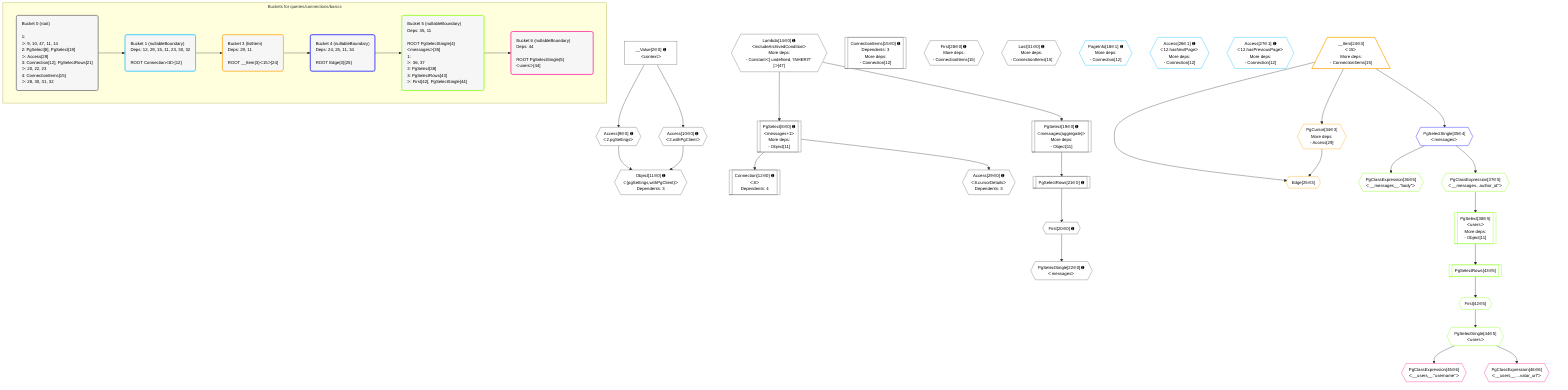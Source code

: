 %%{init: {'themeVariables': { 'fontSize': '12px'}}}%%
graph TD
    classDef path fill:#eee,stroke:#000,color:#000
    classDef plan fill:#fff,stroke-width:1px,color:#000
    classDef itemplan fill:#fff,stroke-width:2px,color:#000
    classDef unbatchedplan fill:#dff,stroke-width:1px,color:#000
    classDef sideeffectplan fill:#fcc,stroke-width:2px,color:#000
    classDef bucket fill:#f6f6f6,color:#000,stroke-width:2px,text-align:left

    subgraph "Buckets for queries/connections/basics"
    Bucket0("Bucket 0 (root)<br /><br />1: <br />ᐳ: 9, 10, 47, 11, 14<br />2: PgSelect[8], PgSelect[19]<br />ᐳ: Access[29]<br />3: Connection[12], PgSelectRows[21]<br />ᐳ: 20, 22, 23<br />4: ConnectionItems[15]<br />ᐳ: 28, 30, 31, 32"):::bucket
    Bucket1("Bucket 1 (nullableBoundary)<br />Deps: 12, 29, 15, 11, 23, 30, 32<br /><br />ROOT Connectionᐸ8ᐳ[12]"):::bucket
    Bucket3("Bucket 3 (listItem)<br />Deps: 29, 11<br /><br />ROOT __Item{3}ᐸ15ᐳ[24]"):::bucket
    Bucket4("Bucket 4 (nullableBoundary)<br />Deps: 24, 25, 11, 34<br /><br />ROOT Edge{3}[25]"):::bucket
    Bucket5("Bucket 5 (nullableBoundary)<br />Deps: 35, 11<br /><br />ROOT PgSelectSingle{4}ᐸmessagesᐳ[35]<br />1: <br />ᐳ: 36, 37<br />2: PgSelect[38]<br />3: PgSelectRows[43]<br />ᐳ: First[42], PgSelectSingle[44]"):::bucket
    Bucket6("Bucket 6 (nullableBoundary)<br />Deps: 44<br /><br />ROOT PgSelectSingle{5}ᐸusersᐳ[44]"):::bucket
    end
    Bucket0 --> Bucket1
    Bucket1 --> Bucket3
    Bucket3 --> Bucket4
    Bucket4 --> Bucket5
    Bucket5 --> Bucket6

    %% plan dependencies
    PgSelect8[["PgSelect[8∈0] ➊<br />ᐸmessages+1ᐳ<br />More deps:<br />- Object[11]"]]:::plan
    Lambda14{{"Lambda[14∈0] ➊<br />ᐸincludeArchivedConditionᐳ<br />More deps:<br />- Constantᐸ[ undefined, 'INHERIT' ]ᐳ[47]"}}:::plan
    Lambda14 --> PgSelect8
    Object11{{"Object[11∈0] ➊<br />ᐸ{pgSettings,withPgClient}ᐳ<br />Dependents: 3"}}:::plan
    Access9{{"Access[9∈0] ➊<br />ᐸ2.pgSettingsᐳ"}}:::plan
    Access10{{"Access[10∈0] ➊<br />ᐸ2.withPgClientᐳ"}}:::plan
    Access9 & Access10 --> Object11
    PgSelect19[["PgSelect[19∈0] ➊<br />ᐸmessages(aggregate)ᐳ<br />More deps:<br />- Object[11]"]]:::plan
    Lambda14 --> PgSelect19
    __Value2["__Value[2∈0] ➊<br />ᐸcontextᐳ"]:::plan
    __Value2 --> Access9
    __Value2 --> Access10
    Connection12[["Connection[12∈0] ➊<br />ᐸ8ᐳ<br />Dependents: 4"]]:::plan
    PgSelect8 --> Connection12
    ConnectionItems15[["ConnectionItems[15∈0] ➊<br />Dependents: 3<br />More deps:<br />- Connection[12]"]]:::plan
    First20{{"First[20∈0] ➊"}}:::plan
    PgSelectRows21[["PgSelectRows[21∈0] ➊"]]:::plan
    PgSelectRows21 --> First20
    PgSelect19 --> PgSelectRows21
    PgSelectSingle22{{"PgSelectSingle[22∈0] ➊<br />ᐸmessagesᐳ"}}:::plan
    First20 --> PgSelectSingle22
    First28{{"First[28∈0] ➊<br />More deps:<br />- ConnectionItems[15]"}}:::plan
    Access29{{"Access[29∈0] ➊<br />ᐸ8.cursorDetailsᐳ<br />Dependents: 3"}}:::plan
    PgSelect8 --> Access29
    Last31{{"Last[31∈0] ➊<br />More deps:<br />- ConnectionItems[15]"}}:::plan
    PageInfo18{{"PageInfo[18∈1] ➊<br />More deps:<br />- Connection[12]"}}:::plan
    Access26{{"Access[26∈1] ➊<br />ᐸ12.hasNextPageᐳ<br />More deps:<br />- Connection[12]"}}:::plan
    Access27{{"Access[27∈1] ➊<br />ᐸ12.hasPreviousPageᐳ<br />More deps:<br />- Connection[12]"}}:::plan
    Edge25{{"Edge[25∈3]"}}:::plan
    __Item24[/"__Item[24∈3]<br />ᐸ15ᐳ<br />More deps:<br />- ConnectionItems[15]"\]:::itemplan
    PgCursor34{{"PgCursor[34∈3]<br />More deps:<br />- Access[29]"}}:::plan
    __Item24 & PgCursor34 --> Edge25
    __Item24 --> PgCursor34
    PgSelectSingle35{{"PgSelectSingle[35∈4]<br />ᐸmessagesᐳ"}}:::plan
    __Item24 --> PgSelectSingle35
    PgSelect38[["PgSelect[38∈5]<br />ᐸusersᐳ<br />More deps:<br />- Object[11]"]]:::plan
    PgClassExpression37{{"PgClassExpression[37∈5]<br />ᐸ__messages...author_id”ᐳ"}}:::plan
    PgClassExpression37 --> PgSelect38
    PgClassExpression36{{"PgClassExpression[36∈5]<br />ᐸ__messages__.”body”ᐳ"}}:::plan
    PgSelectSingle35 --> PgClassExpression36
    PgSelectSingle35 --> PgClassExpression37
    First42{{"First[42∈5]"}}:::plan
    PgSelectRows43[["PgSelectRows[43∈5]"]]:::plan
    PgSelectRows43 --> First42
    PgSelect38 --> PgSelectRows43
    PgSelectSingle44{{"PgSelectSingle[44∈5]<br />ᐸusersᐳ"}}:::plan
    First42 --> PgSelectSingle44
    PgClassExpression45{{"PgClassExpression[45∈6]<br />ᐸ__users__.”username”ᐳ"}}:::plan
    PgSelectSingle44 --> PgClassExpression45
    PgClassExpression46{{"PgClassExpression[46∈6]<br />ᐸ__users__....vatar_url”ᐳ"}}:::plan
    PgSelectSingle44 --> PgClassExpression46

    %% define steps
    classDef bucket0 stroke:#696969
    class Bucket0,__Value2,PgSelect8,Access9,Access10,Object11,Connection12,Lambda14,ConnectionItems15,PgSelect19,First20,PgSelectRows21,PgSelectSingle22,First28,Access29,Last31 bucket0
    classDef bucket1 stroke:#00bfff
    class Bucket1,PageInfo18,Access26,Access27 bucket1
    classDef bucket3 stroke:#ffa500
    class Bucket3,__Item24,Edge25,PgCursor34 bucket3
    classDef bucket4 stroke:#0000ff
    class Bucket4,PgSelectSingle35 bucket4
    classDef bucket5 stroke:#7fff00
    class Bucket5,PgClassExpression36,PgClassExpression37,PgSelect38,First42,PgSelectRows43,PgSelectSingle44 bucket5
    classDef bucket6 stroke:#ff1493
    class Bucket6,PgClassExpression45,PgClassExpression46 bucket6